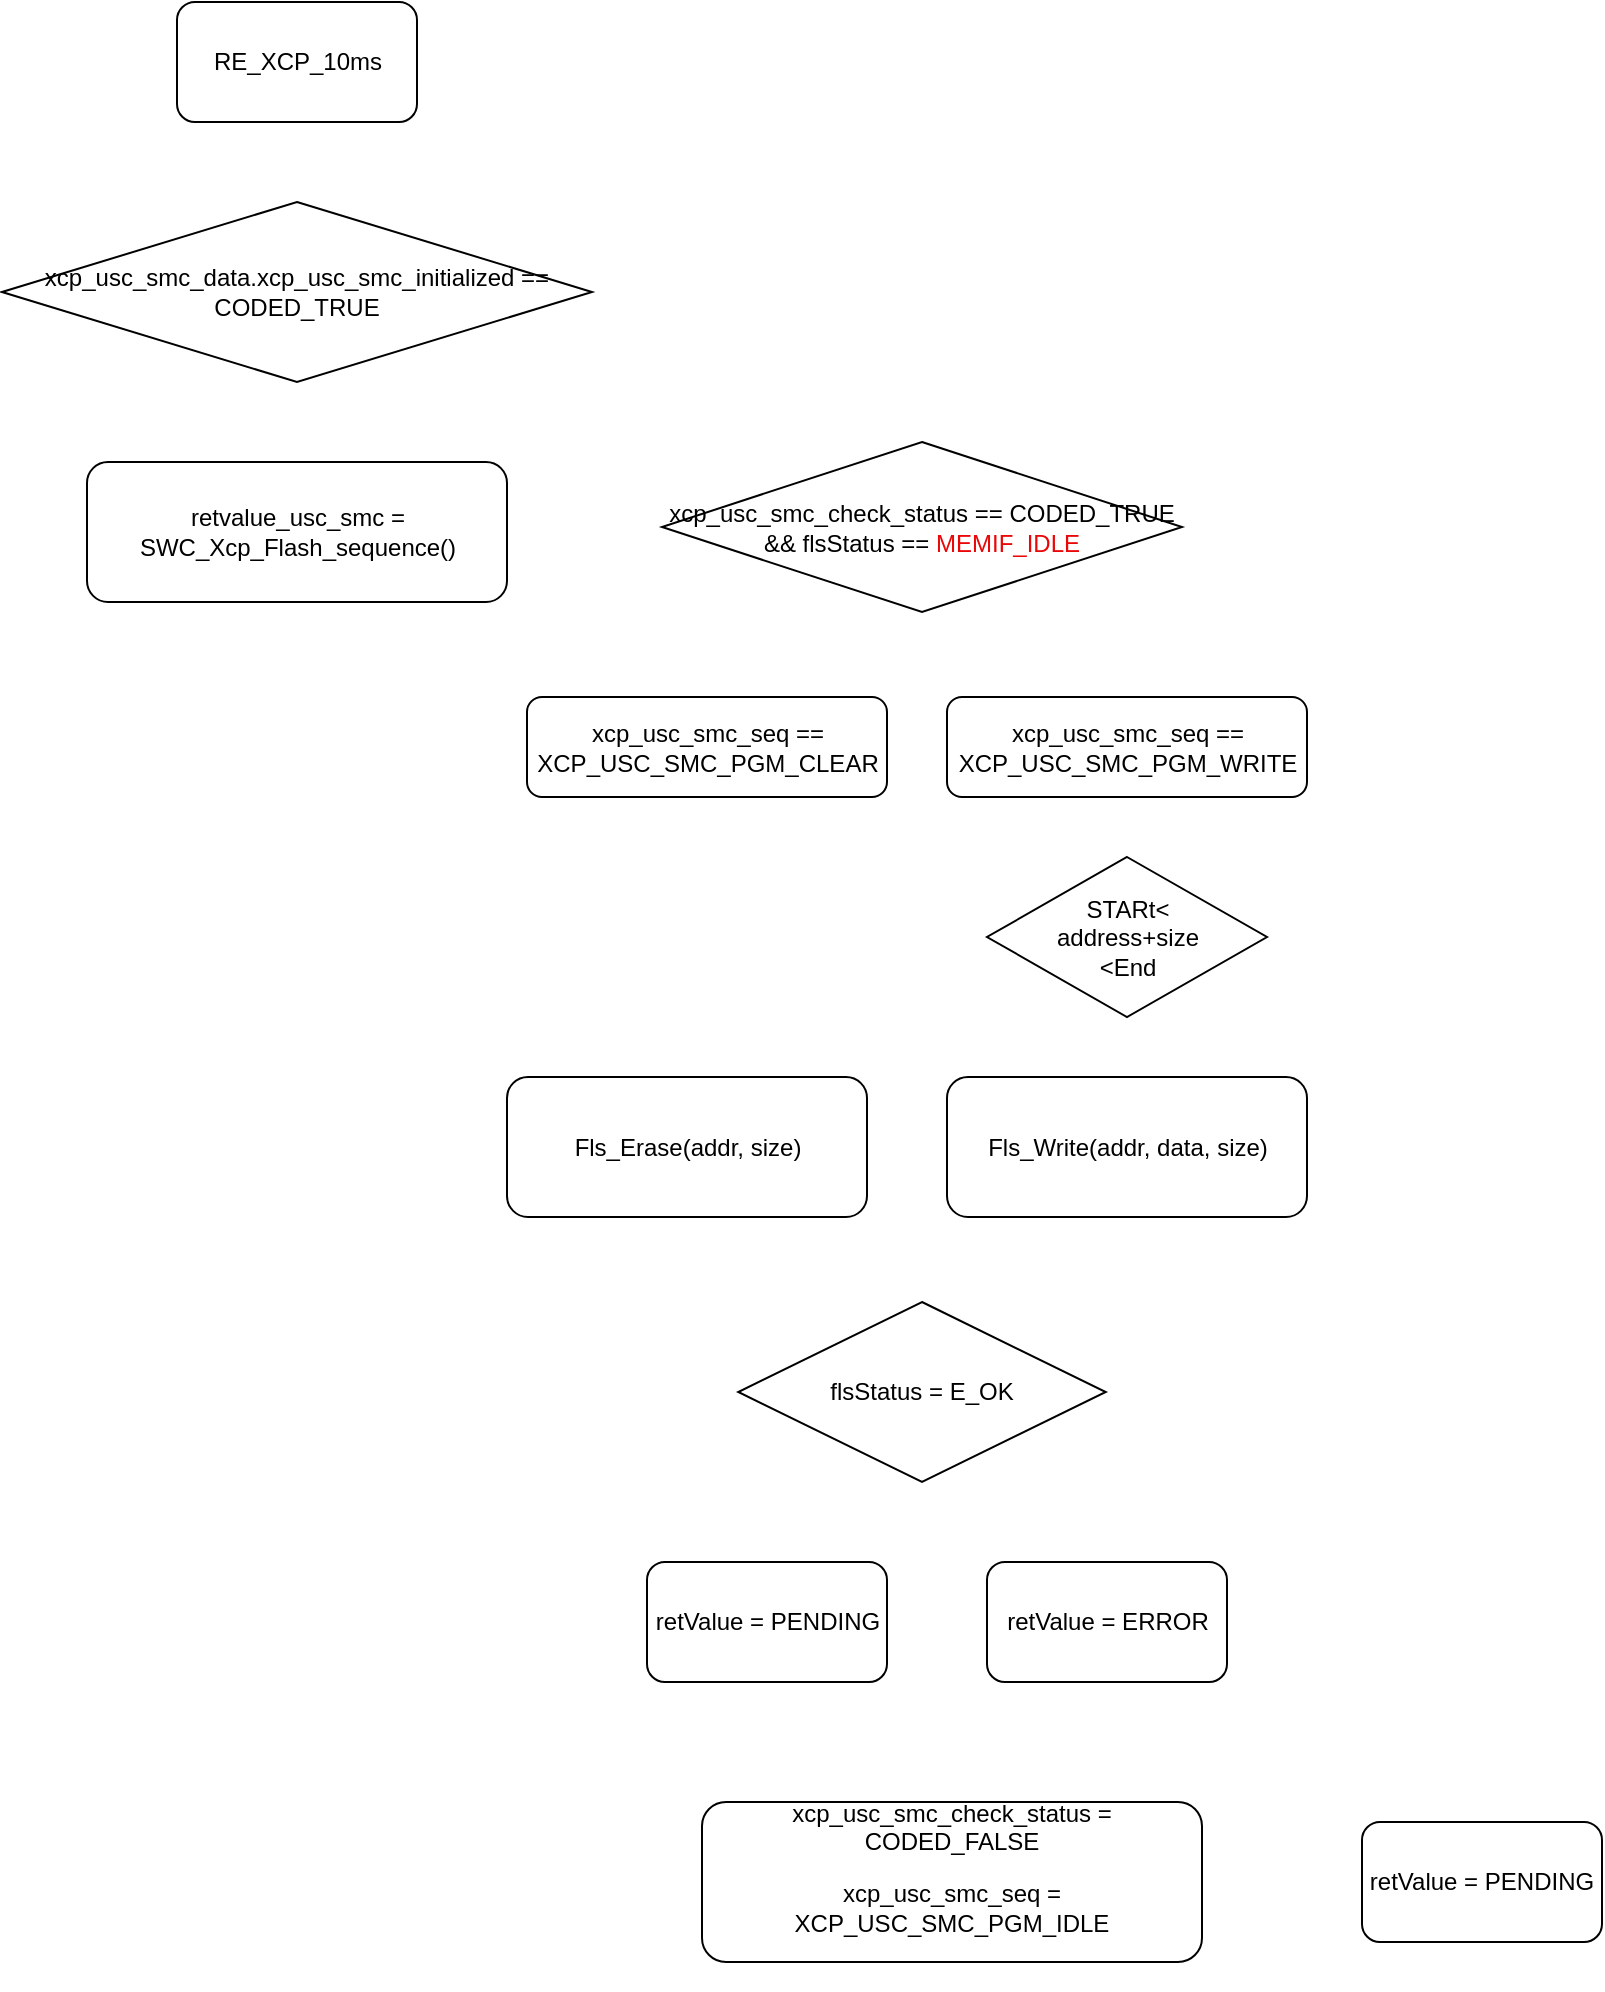 <mxfile version="28.1.0">
  <diagram name="Page-1" id="IvUOfNs0p1Amg6ZtGWH0">
    <mxGraphModel dx="1426" dy="710" grid="1" gridSize="10" guides="1" tooltips="1" connect="1" arrows="1" fold="1" page="1" pageScale="1" pageWidth="1100" pageHeight="1700" math="0" shadow="0">
      <root>
        <mxCell id="0" />
        <mxCell id="1" parent="0" />
        <mxCell id="79uC6VFvHPYnS4EcvJgh-1" value="RE_XCP_10ms" style="rounded=1;whiteSpace=wrap;html=1;" vertex="1" parent="1">
          <mxGeometry x="227.5" y="60" width="120" height="60" as="geometry" />
        </mxCell>
        <mxCell id="79uC6VFvHPYnS4EcvJgh-2" value="xcp_usc_smc_data.xcp_usc_smc_initialized == CODED_TRUE" style="rhombus;whiteSpace=wrap;html=1;" vertex="1" parent="1">
          <mxGeometry x="140" y="160" width="295" height="90" as="geometry" />
        </mxCell>
        <mxCell id="79uC6VFvHPYnS4EcvJgh-3" value="retvalue_usc_smc = SWC_Xcp_Flash_sequence()" style="rounded=1;whiteSpace=wrap;html=1;" vertex="1" parent="1">
          <mxGeometry x="182.5" y="290" width="210" height="70" as="geometry" />
        </mxCell>
        <mxCell id="79uC6VFvHPYnS4EcvJgh-4" value="xcp_usc_smc_check_status == CODED_TRUE&lt;div&gt;&amp;amp;&amp;amp;&amp;nbsp;&lt;span style=&quot;background-color: transparent; color: light-dark(rgb(0, 0, 0), rgb(255, 255, 255));&quot;&gt;flsStatus == &lt;/span&gt;&lt;span style=&quot;background-color: transparent;&quot;&gt;&lt;font style=&quot;color: light-dark(rgb(233, 7, 7), rgb(255, 255, 255));&quot;&gt;MEMIF_IDLE&lt;/font&gt;&lt;/span&gt;&lt;/div&gt;" style="rhombus;whiteSpace=wrap;html=1;" vertex="1" parent="1">
          <mxGeometry x="470" y="280" width="260" height="85" as="geometry" />
        </mxCell>
        <mxCell id="79uC6VFvHPYnS4EcvJgh-5" value="xcp_usc_smc_seq ==&lt;div&gt;XCP_USC_SMC_PGM_CLEAR&lt;/div&gt;" style="rounded=1;whiteSpace=wrap;html=1;" vertex="1" parent="1">
          <mxGeometry x="402.5" y="407.5" width="180" height="50" as="geometry" />
        </mxCell>
        <mxCell id="79uC6VFvHPYnS4EcvJgh-6" value="xcp_usc_smc_seq ==&lt;div&gt;XCP_USC_SMC_PGM_WRITE&lt;/div&gt;" style="rounded=1;whiteSpace=wrap;html=1;" vertex="1" parent="1">
          <mxGeometry x="612.5" y="407.5" width="180" height="50" as="geometry" />
        </mxCell>
        <mxCell id="79uC6VFvHPYnS4EcvJgh-7" value="Fls_Erase(addr, size)" style="rounded=1;whiteSpace=wrap;html=1;" vertex="1" parent="1">
          <mxGeometry x="392.5" y="597.5" width="180" height="70" as="geometry" />
        </mxCell>
        <mxCell id="79uC6VFvHPYnS4EcvJgh-8" value="Fls_Write(addr, data, size)" style="rounded=1;whiteSpace=wrap;html=1;" vertex="1" parent="1">
          <mxGeometry x="612.5" y="597.5" width="180" height="70" as="geometry" />
        </mxCell>
        <mxCell id="79uC6VFvHPYnS4EcvJgh-9" value="&lt;div&gt;STARt&amp;lt;&lt;/div&gt;address+size&lt;div&gt;&amp;lt;End&lt;/div&gt;" style="rhombus;whiteSpace=wrap;html=1;" vertex="1" parent="1">
          <mxGeometry x="632.5" y="487.5" width="140" height="80" as="geometry" />
        </mxCell>
        <mxCell id="79uC6VFvHPYnS4EcvJgh-11" value="flsStatus = E_OK" style="rhombus;whiteSpace=wrap;html=1;" vertex="1" parent="1">
          <mxGeometry x="508.13" y="710" width="183.75" height="90" as="geometry" />
        </mxCell>
        <mxCell id="79uC6VFvHPYnS4EcvJgh-12" value="retValue = PENDING" style="rounded=1;whiteSpace=wrap;html=1;" vertex="1" parent="1">
          <mxGeometry x="462.5" y="840" width="120" height="60" as="geometry" />
        </mxCell>
        <mxCell id="79uC6VFvHPYnS4EcvJgh-13" value="retValue = ERROR" style="rounded=1;whiteSpace=wrap;html=1;" vertex="1" parent="1">
          <mxGeometry x="632.5" y="840" width="120" height="60" as="geometry" />
        </mxCell>
        <mxCell id="79uC6VFvHPYnS4EcvJgh-14" value="&lt;p&gt;xcp_usc_smc_check_status = CODED_FALSE&lt;/p&gt;&lt;p&gt;xcp_usc_smc_seq = XCP_USC_SMC_PGM_IDLE&lt;/p&gt;&lt;div&gt;&lt;br&gt;&lt;/div&gt;" style="rounded=1;whiteSpace=wrap;html=1;" vertex="1" parent="1">
          <mxGeometry x="490" y="960" width="250" height="80" as="geometry" />
        </mxCell>
        <mxCell id="79uC6VFvHPYnS4EcvJgh-15" value="retValue = PENDING" style="rounded=1;whiteSpace=wrap;html=1;" vertex="1" parent="1">
          <mxGeometry x="820" y="970" width="120" height="60" as="geometry" />
        </mxCell>
      </root>
    </mxGraphModel>
  </diagram>
</mxfile>
